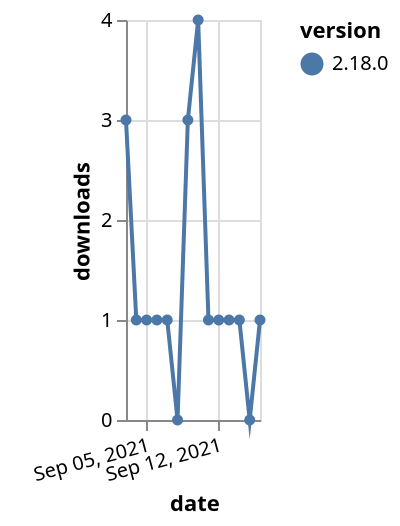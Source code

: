 {"$schema": "https://vega.github.io/schema/vega-lite/v5.json", "description": "A simple bar chart with embedded data.", "data": {"values": [{"date": "2021-09-03", "total": 526, "delta": 3, "version": "2.18.0"}, {"date": "2021-09-04", "total": 527, "delta": 1, "version": "2.18.0"}, {"date": "2021-09-05", "total": 528, "delta": 1, "version": "2.18.0"}, {"date": "2021-09-06", "total": 529, "delta": 1, "version": "2.18.0"}, {"date": "2021-09-07", "total": 530, "delta": 1, "version": "2.18.0"}, {"date": "2021-09-08", "total": 530, "delta": 0, "version": "2.18.0"}, {"date": "2021-09-09", "total": 533, "delta": 3, "version": "2.18.0"}, {"date": "2021-09-10", "total": 537, "delta": 4, "version": "2.18.0"}, {"date": "2021-09-11", "total": 538, "delta": 1, "version": "2.18.0"}, {"date": "2021-09-12", "total": 539, "delta": 1, "version": "2.18.0"}, {"date": "2021-09-13", "total": 540, "delta": 1, "version": "2.18.0"}, {"date": "2021-09-14", "total": 541, "delta": 1, "version": "2.18.0"}, {"date": "2021-09-15", "total": 541, "delta": 0, "version": "2.18.0"}, {"date": "2021-09-16", "total": 542, "delta": 1, "version": "2.18.0"}]}, "width": "container", "mark": {"type": "line", "point": {"filled": true}}, "encoding": {"x": {"field": "date", "type": "temporal", "timeUnit": "yearmonthdate", "title": "date", "axis": {"labelAngle": -15}}, "y": {"field": "delta", "type": "quantitative", "title": "downloads"}, "color": {"field": "version", "type": "nominal"}, "tooltip": {"field": "delta"}}}